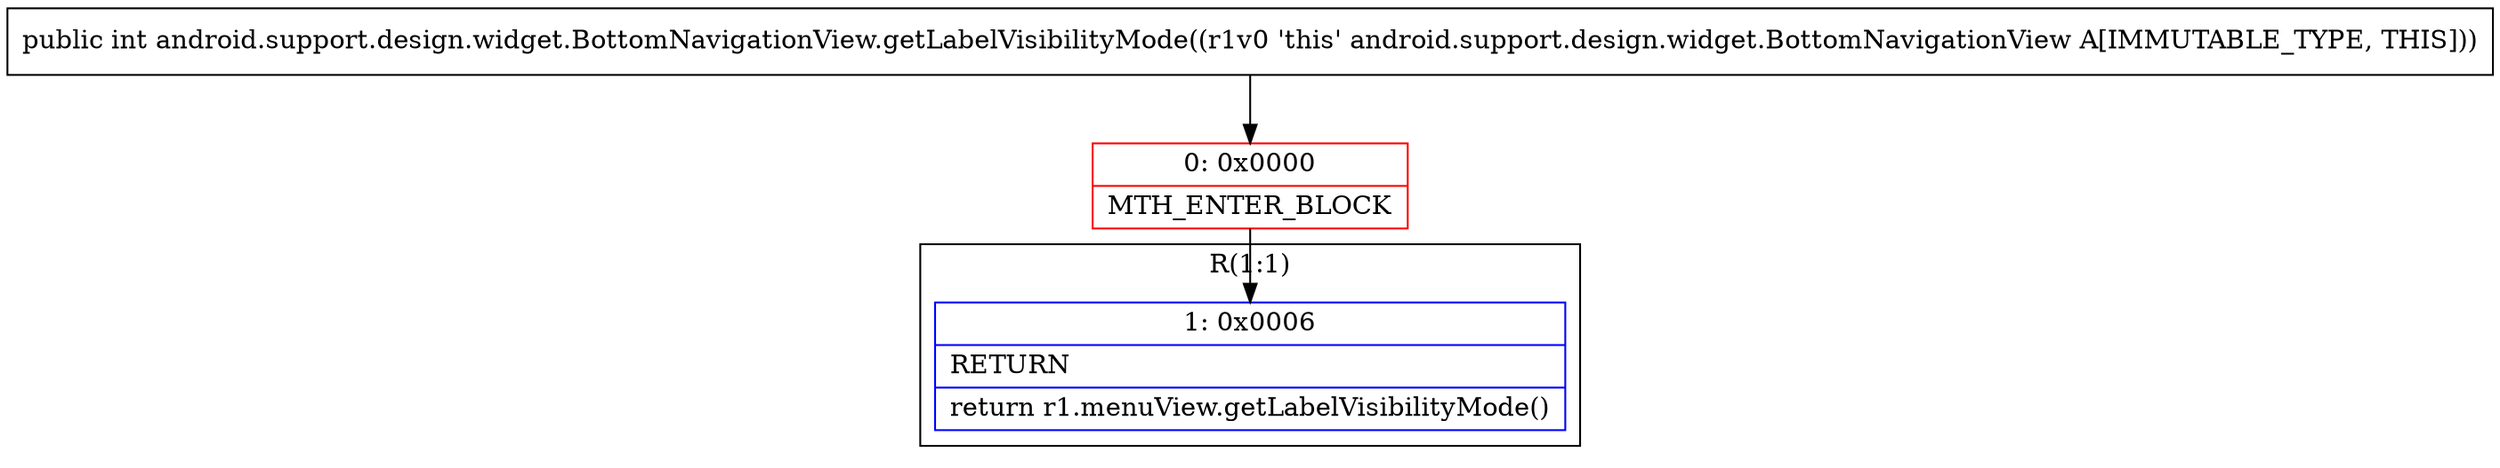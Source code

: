 digraph "CFG forandroid.support.design.widget.BottomNavigationView.getLabelVisibilityMode()I" {
subgraph cluster_Region_616262578 {
label = "R(1:1)";
node [shape=record,color=blue];
Node_1 [shape=record,label="{1\:\ 0x0006|RETURN\l|return r1.menuView.getLabelVisibilityMode()\l}"];
}
Node_0 [shape=record,color=red,label="{0\:\ 0x0000|MTH_ENTER_BLOCK\l}"];
MethodNode[shape=record,label="{public int android.support.design.widget.BottomNavigationView.getLabelVisibilityMode((r1v0 'this' android.support.design.widget.BottomNavigationView A[IMMUTABLE_TYPE, THIS])) }"];
MethodNode -> Node_0;
Node_0 -> Node_1;
}

